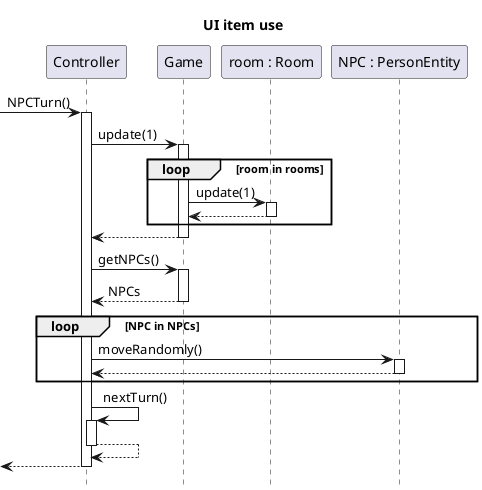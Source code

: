 @startuml
'https://plantuml.com/sequence-diagram

title UI item use
hide footbox
autoactivate on

participant Controller
participant Game
participant "room : Room" as room
participant "NPC : PersonEntity" as NPC

[-> Controller : NPCTurn()
    Controller -> Game : update(1)
        loop room in rooms
            Game -> room : update(1)
            return
        end
    return

    Controller -> Game : getNPCs()
    return NPCs

    loop NPC in NPCs
        Controller -> NPC : moveRandomly()
        return
    end

    Controller -> Controller : nextTurn()
    return

return
@enduml
